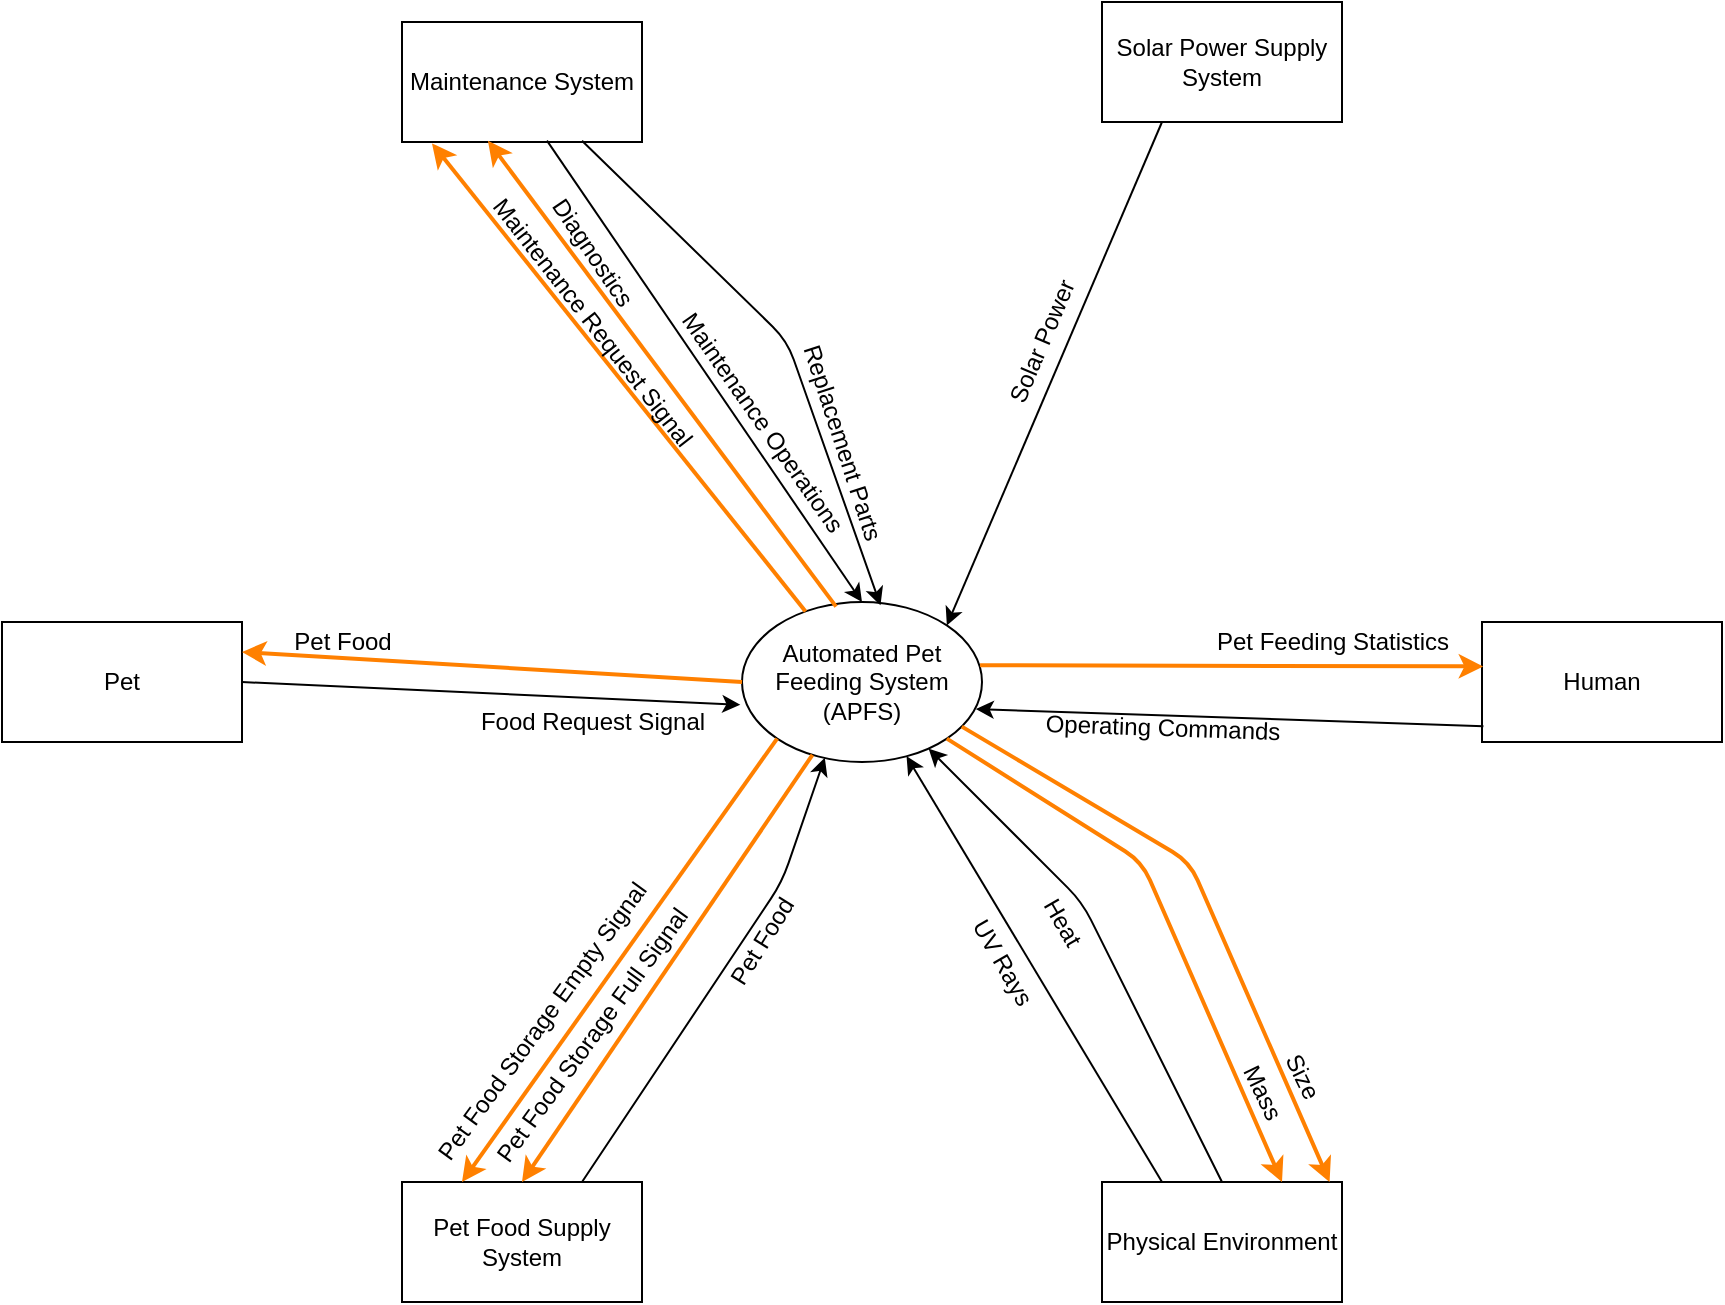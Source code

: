 <mxfile version="13.7.9" type="device"><diagram id="ZGR4iCLQ-0bVxlAiGizC" name="Page-1"><mxGraphModel dx="1086" dy="806" grid="1" gridSize="10" guides="1" tooltips="1" connect="1" arrows="1" fold="1" page="1" pageScale="1" pageWidth="1100" pageHeight="1100" math="0" shadow="0"><root><mxCell id="0"/><mxCell id="1" parent="0"/><mxCell id="g9lmOBWHkZ9cklrI8hA4-1" value="Automated Pet Feeding System (APFS)" style="ellipse;whiteSpace=wrap;html=1;" parent="1" vertex="1"><mxGeometry x="490" y="510" width="120" height="80" as="geometry"/></mxCell><mxCell id="g9lmOBWHkZ9cklrI8hA4-2" value="Physical Environment" style="rounded=0;whiteSpace=wrap;html=1;" parent="1" vertex="1"><mxGeometry x="670" y="800" width="120" height="60" as="geometry"/></mxCell><mxCell id="g9lmOBWHkZ9cklrI8hA4-3" value="Pet" style="whiteSpace=wrap;html=1;" parent="1" vertex="1"><mxGeometry x="120" y="520" width="120" height="60" as="geometry"/></mxCell><mxCell id="g9lmOBWHkZ9cklrI8hA4-4" value="Human" style="whiteSpace=wrap;html=1;" parent="1" vertex="1"><mxGeometry x="860" y="520" width="120" height="60" as="geometry"/></mxCell><mxCell id="g9lmOBWHkZ9cklrI8hA4-5" value="Pet Food Supply System" style="whiteSpace=wrap;html=1;" parent="1" vertex="1"><mxGeometry x="320" y="800" width="120" height="60" as="geometry"/></mxCell><mxCell id="g9lmOBWHkZ9cklrI8hA4-7" value="Maintenance System" style="whiteSpace=wrap;html=1;" parent="1" vertex="1"><mxGeometry x="320" y="220" width="120" height="60" as="geometry"/></mxCell><mxCell id="g9lmOBWHkZ9cklrI8hA4-8" value="Solar Power Supply System" style="whiteSpace=wrap;html=1;" parent="1" vertex="1"><mxGeometry x="670" y="210" width="120" height="60" as="geometry"/></mxCell><mxCell id="g9lmOBWHkZ9cklrI8hA4-9" value="" style="endArrow=classic;html=1;entryX=0.345;entryY=0.973;entryDx=0;entryDy=0;entryPerimeter=0;exitX=0.75;exitY=0;exitDx=0;exitDy=0;" parent="1" source="g9lmOBWHkZ9cklrI8hA4-5" target="g9lmOBWHkZ9cklrI8hA4-1" edge="1"><mxGeometry width="50" height="50" relative="1" as="geometry"><mxPoint x="370" y="410" as="sourcePoint"/><mxPoint x="420" y="360" as="targetPoint"/><Array as="points"><mxPoint x="510" y="650"/></Array></mxGeometry></mxCell><mxCell id="g9lmOBWHkZ9cklrI8hA4-10" value="" style="endArrow=classic;html=1;entryX=0.5;entryY=0;entryDx=0;entryDy=0;strokeColor=#FF8000;strokeWidth=2;" parent="1" source="g9lmOBWHkZ9cklrI8hA4-1" target="g9lmOBWHkZ9cklrI8hA4-5" edge="1"><mxGeometry width="50" height="50" relative="1" as="geometry"><mxPoint x="330" y="670" as="sourcePoint"/><mxPoint x="380" y="620" as="targetPoint"/></mxGeometry></mxCell><mxCell id="g9lmOBWHkZ9cklrI8hA4-11" value="" style="endArrow=classic;html=1;exitX=0;exitY=0.5;exitDx=0;exitDy=0;entryX=1;entryY=0.25;entryDx=0;entryDy=0;strokeColor=#FF8000;strokeWidth=2;" parent="1" source="g9lmOBWHkZ9cklrI8hA4-1" target="g9lmOBWHkZ9cklrI8hA4-3" edge="1"><mxGeometry width="50" height="50" relative="1" as="geometry"><mxPoint x="400" y="550" as="sourcePoint"/><mxPoint x="450" y="500" as="targetPoint"/></mxGeometry></mxCell><mxCell id="g9lmOBWHkZ9cklrI8hA4-13" value="" style="endArrow=classic;html=1;entryX=-0.007;entryY=0.642;entryDx=0;entryDy=0;entryPerimeter=0;exitX=1;exitY=0.5;exitDx=0;exitDy=0;" parent="1" source="g9lmOBWHkZ9cklrI8hA4-3" target="g9lmOBWHkZ9cklrI8hA4-1" edge="1"><mxGeometry width="50" height="50" relative="1" as="geometry"><mxPoint x="280" y="640" as="sourcePoint"/><mxPoint x="330" y="590" as="targetPoint"/></mxGeometry></mxCell><mxCell id="g9lmOBWHkZ9cklrI8hA4-14" value="Pet Food" style="text;html=1;align=center;verticalAlign=middle;resizable=0;points=[];autosize=1;" parent="1" vertex="1"><mxGeometry x="260" y="520" width="60" height="20" as="geometry"/></mxCell><mxCell id="g9lmOBWHkZ9cklrI8hA4-15" value="Food Request Signal" style="text;html=1;align=center;verticalAlign=middle;resizable=0;points=[];autosize=1;" parent="1" vertex="1"><mxGeometry x="350" y="560" width="130" height="20" as="geometry"/></mxCell><mxCell id="g9lmOBWHkZ9cklrI8hA4-16" value="Pet Food" style="text;html=1;align=center;verticalAlign=middle;resizable=0;points=[];autosize=1;rotation=-58;" parent="1" vertex="1"><mxGeometry x="470" y="670" width="60" height="20" as="geometry"/></mxCell><mxCell id="g9lmOBWHkZ9cklrI8hA4-17" value="Pet Food Storage Full Signal" style="text;html=1;align=center;verticalAlign=middle;resizable=0;points=[];autosize=1;rotation=306;" parent="1" vertex="1"><mxGeometry x="330" y="717" width="170" height="20" as="geometry"/></mxCell><mxCell id="g9lmOBWHkZ9cklrI8hA4-18" value="" style="endArrow=classic;html=1;exitX=0.25;exitY=0;exitDx=0;exitDy=0;" parent="1" source="g9lmOBWHkZ9cklrI8hA4-2" target="g9lmOBWHkZ9cklrI8hA4-1" edge="1"><mxGeometry width="50" height="50" relative="1" as="geometry"><mxPoint x="630" y="700" as="sourcePoint"/><mxPoint x="680" y="650" as="targetPoint"/></mxGeometry></mxCell><mxCell id="g9lmOBWHkZ9cklrI8hA4-19" value="UV Rays" style="text;html=1;align=center;verticalAlign=middle;resizable=0;points=[];autosize=1;rotation=60;" parent="1" vertex="1"><mxGeometry x="590" y="680" width="60" height="20" as="geometry"/></mxCell><mxCell id="g9lmOBWHkZ9cklrI8hA4-20" value="" style="endArrow=classic;html=1;exitX=0.5;exitY=0;exitDx=0;exitDy=0;" parent="1" source="g9lmOBWHkZ9cklrI8hA4-2" target="g9lmOBWHkZ9cklrI8hA4-1" edge="1"><mxGeometry width="50" height="50" relative="1" as="geometry"><mxPoint x="710" y="680" as="sourcePoint"/><mxPoint x="760" y="630" as="targetPoint"/><Array as="points"><mxPoint x="660" y="660"/></Array></mxGeometry></mxCell><mxCell id="g9lmOBWHkZ9cklrI8hA4-21" value="Heat" style="text;html=1;align=center;verticalAlign=middle;resizable=0;points=[];autosize=1;rotation=60;" parent="1" vertex="1"><mxGeometry x="630" y="660" width="40" height="20" as="geometry"/></mxCell><mxCell id="g9lmOBWHkZ9cklrI8hA4-22" value="" style="endArrow=classic;html=1;entryX=0.75;entryY=0;entryDx=0;entryDy=0;exitX=1;exitY=1;exitDx=0;exitDy=0;strokeColor=#FF8000;strokeWidth=2;" parent="1" source="g9lmOBWHkZ9cklrI8hA4-1" target="g9lmOBWHkZ9cklrI8hA4-2" edge="1"><mxGeometry width="50" height="50" relative="1" as="geometry"><mxPoint x="590" y="600" as="sourcePoint"/><mxPoint x="770" y="590" as="targetPoint"/><Array as="points"><mxPoint x="690" y="640"/></Array></mxGeometry></mxCell><mxCell id="g9lmOBWHkZ9cklrI8hA4-23" value="Mass" style="text;html=1;align=center;verticalAlign=middle;resizable=0;points=[];autosize=1;rotation=64;" parent="1" vertex="1"><mxGeometry x="730" y="745" width="40" height="20" as="geometry"/></mxCell><mxCell id="g9lmOBWHkZ9cklrI8hA4-24" value="" style="endArrow=classic;html=1;entryX=0.125;entryY=1.012;entryDx=0;entryDy=0;strokeColor=#FF8000;strokeWidth=2;entryPerimeter=0;" parent="1" source="g9lmOBWHkZ9cklrI8hA4-1" target="g9lmOBWHkZ9cklrI8hA4-7" edge="1"><mxGeometry width="50" height="50" relative="1" as="geometry"><mxPoint x="250" y="440" as="sourcePoint"/><mxPoint x="300" y="390" as="targetPoint"/></mxGeometry></mxCell><mxCell id="g9lmOBWHkZ9cklrI8hA4-25" value="Maintenance Request Signal" style="text;html=1;align=center;verticalAlign=middle;resizable=0;points=[];autosize=1;rotation=52;" parent="1" vertex="1"><mxGeometry x="330" y="360" width="170" height="20" as="geometry"/></mxCell><mxCell id="g9lmOBWHkZ9cklrI8hA4-26" value="" style="endArrow=classic;html=1;entryX=0.25;entryY=0;entryDx=0;entryDy=0;strokeColor=#FF8000;strokeWidth=2;jumpSize=1;exitX=0;exitY=1;exitDx=0;exitDy=0;" parent="1" source="g9lmOBWHkZ9cklrI8hA4-1" target="g9lmOBWHkZ9cklrI8hA4-5" edge="1"><mxGeometry width="50" height="50" relative="1" as="geometry"><mxPoint x="490" y="590" as="sourcePoint"/><mxPoint x="310" y="670" as="targetPoint"/></mxGeometry></mxCell><mxCell id="g9lmOBWHkZ9cklrI8hA4-27" value="Pet Food Storage Empty Signal" style="text;html=1;align=center;verticalAlign=middle;resizable=0;points=[];autosize=1;rotation=306;" parent="1" vertex="1"><mxGeometry x="300" y="710" width="180" height="20" as="geometry"/></mxCell><mxCell id="g9lmOBWHkZ9cklrI8hA4-29" value="Solar Power" style="text;html=1;align=center;verticalAlign=middle;resizable=0;points=[];autosize=1;rotation=293;" parent="1" vertex="1"><mxGeometry x="600" y="370" width="80" height="20" as="geometry"/></mxCell><mxCell id="g9lmOBWHkZ9cklrI8hA4-30" value="" style="endArrow=classic;html=1;exitX=0.25;exitY=1;exitDx=0;exitDy=0;entryX=1;entryY=0;entryDx=0;entryDy=0;" parent="1" source="g9lmOBWHkZ9cklrI8hA4-8" target="g9lmOBWHkZ9cklrI8hA4-1" edge="1"><mxGeometry width="50" height="50" relative="1" as="geometry"><mxPoint x="640" y="400" as="sourcePoint"/><mxPoint x="690" y="350" as="targetPoint"/></mxGeometry></mxCell><mxCell id="g9lmOBWHkZ9cklrI8hA4-31" value="" style="endArrow=classic;html=1;exitX=0.604;exitY=0.989;exitDx=0;exitDy=0;entryX=0.5;entryY=0;entryDx=0;entryDy=0;exitPerimeter=0;" parent="1" source="g9lmOBWHkZ9cklrI8hA4-7" target="g9lmOBWHkZ9cklrI8hA4-1" edge="1"><mxGeometry width="50" height="50" relative="1" as="geometry"><mxPoint x="650" y="580" as="sourcePoint"/><mxPoint x="700" y="530" as="targetPoint"/></mxGeometry></mxCell><mxCell id="g9lmOBWHkZ9cklrI8hA4-32" value="Maintenance Operations" style="text;html=1;align=center;verticalAlign=middle;resizable=0;points=[];autosize=1;rotation=55;" parent="1" vertex="1"><mxGeometry x="425" y="410" width="150" height="20" as="geometry"/></mxCell><mxCell id="g9lmOBWHkZ9cklrI8hA4-33" value="" style="endArrow=classic;html=1;entryX=0.005;entryY=0.37;entryDx=0;entryDy=0;exitX=0.992;exitY=0.395;exitDx=0;exitDy=0;exitPerimeter=0;strokeColor=#FF8000;strokeWidth=2;entryPerimeter=0;" parent="1" source="g9lmOBWHkZ9cklrI8hA4-1" target="g9lmOBWHkZ9cklrI8hA4-4" edge="1"><mxGeometry width="50" height="50" relative="1" as="geometry"><mxPoint x="650" y="580" as="sourcePoint"/><mxPoint x="700" y="530" as="targetPoint"/></mxGeometry></mxCell><mxCell id="g9lmOBWHkZ9cklrI8hA4-34" value="Pet Feeding Statistics" style="text;html=1;align=center;verticalAlign=middle;resizable=0;points=[];autosize=1;rotation=0;" parent="1" vertex="1"><mxGeometry x="720" y="520" width="130" height="20" as="geometry"/></mxCell><mxCell id="g9lmOBWHkZ9cklrI8hA4-35" value="" style="endArrow=classic;html=1;exitX=0.392;exitY=0.029;exitDx=0;exitDy=0;exitPerimeter=0;entryX=0.358;entryY=0.989;entryDx=0;entryDy=0;strokeColor=#FF8000;strokeWidth=2;entryPerimeter=0;" parent="1" source="g9lmOBWHkZ9cklrI8hA4-1" target="g9lmOBWHkZ9cklrI8hA4-7" edge="1"><mxGeometry width="50" height="50" relative="1" as="geometry"><mxPoint x="570" y="320" as="sourcePoint"/><mxPoint x="620" y="270" as="targetPoint"/></mxGeometry></mxCell><mxCell id="g9lmOBWHkZ9cklrI8hA4-36" value="Diagnostics" style="text;html=1;align=center;verticalAlign=middle;resizable=0;points=[];autosize=1;rotation=56;" parent="1" vertex="1"><mxGeometry x="375" y="325" width="80" height="20" as="geometry"/></mxCell><mxCell id="g9lmOBWHkZ9cklrI8hA4-39" value="Operating Commands" style="text;html=1;align=center;verticalAlign=middle;resizable=0;points=[];autosize=1;rotation=2;" parent="1" vertex="1"><mxGeometry x="635" y="563" width="130" height="20" as="geometry"/></mxCell><mxCell id="g9lmOBWHkZ9cklrI8hA4-40" value="" style="endArrow=classic;html=1;exitX=0.006;exitY=0.868;exitDx=0;exitDy=0;entryX=0.974;entryY=0.669;entryDx=0;entryDy=0;entryPerimeter=0;exitPerimeter=0;" parent="1" source="g9lmOBWHkZ9cklrI8hA4-4" target="g9lmOBWHkZ9cklrI8hA4-1" edge="1"><mxGeometry width="50" height="50" relative="1" as="geometry"><mxPoint x="840" y="590" as="sourcePoint"/><mxPoint x="613" y="564" as="targetPoint"/></mxGeometry></mxCell><mxCell id="zfsMWbNgaLsJ7do87Vcm-1" value="" style="endArrow=classic;html=1;entryX=0.75;entryY=0;entryDx=0;entryDy=0;exitX=0.916;exitY=0.779;exitDx=0;exitDy=0;strokeColor=#FF8000;strokeWidth=2;exitPerimeter=0;" edge="1" parent="1" source="g9lmOBWHkZ9cklrI8hA4-1"><mxGeometry width="50" height="50" relative="1" as="geometry"><mxPoint x="616.216" y="578.284" as="sourcePoint"/><mxPoint x="783.79" y="800" as="targetPoint"/><Array as="points"><mxPoint x="713.79" y="640"/></Array></mxGeometry></mxCell><mxCell id="zfsMWbNgaLsJ7do87Vcm-2" value="Size" style="text;html=1;align=center;verticalAlign=middle;resizable=0;points=[];autosize=1;rotation=64;" vertex="1" parent="1"><mxGeometry x="750" y="737" width="40" height="20" as="geometry"/></mxCell><mxCell id="zfsMWbNgaLsJ7do87Vcm-5" value="" style="endArrow=classic;html=1;exitX=0.604;exitY=0.989;exitDx=0;exitDy=0;entryX=0.577;entryY=0.021;entryDx=0;entryDy=0;exitPerimeter=0;entryPerimeter=0;" edge="1" parent="1" target="g9lmOBWHkZ9cklrI8hA4-1"><mxGeometry width="50" height="50" relative="1" as="geometry"><mxPoint x="410" y="279.34" as="sourcePoint"/><mxPoint x="567.52" y="510" as="targetPoint"/><Array as="points"><mxPoint x="512.52" y="379.34"/></Array></mxGeometry></mxCell><mxCell id="zfsMWbNgaLsJ7do87Vcm-6" value="Replacement Parts" style="text;html=1;align=center;verticalAlign=middle;resizable=0;points=[];autosize=1;rotation=72;" vertex="1" parent="1"><mxGeometry x="480" y="420" width="120" height="20" as="geometry"/></mxCell></root></mxGraphModel></diagram></mxfile>